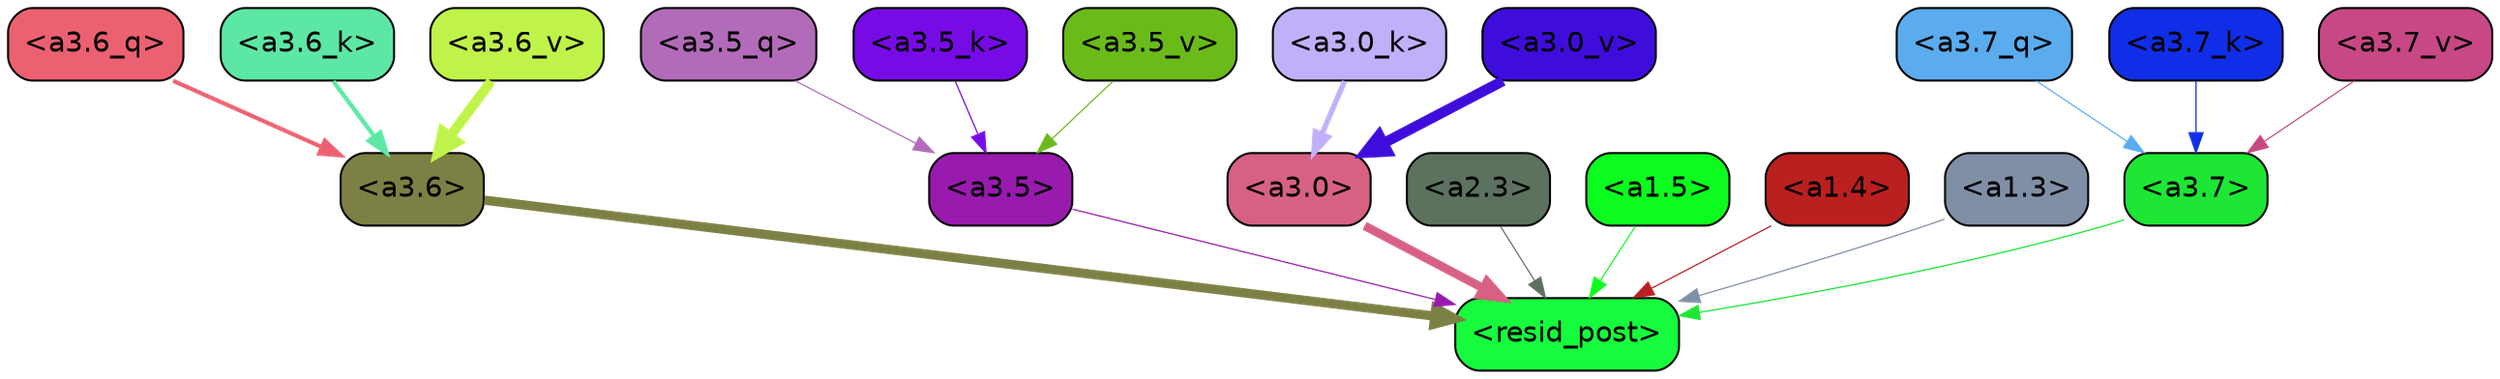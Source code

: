 strict digraph "" {
	graph [bgcolor=transparent,
		layout=dot,
		overlap=false,
		splines=true
	];
	"<a3.7>"	[color=black,
		fillcolor="#1de634",
		fontname=Helvetica,
		shape=box,
		style="filled, rounded"];
	"<resid_post>"	[color=black,
		fillcolor="#17fb3e",
		fontname=Helvetica,
		shape=box,
		style="filled, rounded"];
	"<a3.7>" -> "<resid_post>"	[color="#1de634",
		penwidth=0.6239100098609924];
	"<a3.6>"	[color=black,
		fillcolor="#7d8044",
		fontname=Helvetica,
		shape=box,
		style="filled, rounded"];
	"<a3.6>" -> "<resid_post>"	[color="#7d8044",
		penwidth=4.569062113761902];
	"<a3.5>"	[color=black,
		fillcolor="#981bae",
		fontname=Helvetica,
		shape=box,
		style="filled, rounded"];
	"<a3.5>" -> "<resid_post>"	[color="#981bae",
		penwidth=0.6];
	"<a3.0>"	[color=black,
		fillcolor="#d76182",
		fontname=Helvetica,
		shape=box,
		style="filled, rounded"];
	"<a3.0>" -> "<resid_post>"	[color="#d76182",
		penwidth=4.283544182777405];
	"<a2.3>"	[color=black,
		fillcolor="#5c725e",
		fontname=Helvetica,
		shape=box,
		style="filled, rounded"];
	"<a2.3>" -> "<resid_post>"	[color="#5c725e",
		penwidth=0.6];
	"<a1.5>"	[color=black,
		fillcolor="#0bfc1e",
		fontname=Helvetica,
		shape=box,
		style="filled, rounded"];
	"<a1.5>" -> "<resid_post>"	[color="#0bfc1e",
		penwidth=0.6];
	"<a1.4>"	[color=black,
		fillcolor="#ba201f",
		fontname=Helvetica,
		shape=box,
		style="filled, rounded"];
	"<a1.4>" -> "<resid_post>"	[color="#ba201f",
		penwidth=0.6];
	"<a1.3>"	[color=black,
		fillcolor="#808fa6",
		fontname=Helvetica,
		shape=box,
		style="filled, rounded"];
	"<a1.3>" -> "<resid_post>"	[color="#808fa6",
		penwidth=0.6];
	"<a3.7_q>"	[color=black,
		fillcolor="#5aacef",
		fontname=Helvetica,
		shape=box,
		style="filled, rounded"];
	"<a3.7_q>" -> "<a3.7>"	[color="#5aacef",
		penwidth=0.6];
	"<a3.6_q>"	[color=black,
		fillcolor="#ec6171",
		fontname=Helvetica,
		shape=box,
		style="filled, rounded"];
	"<a3.6_q>" -> "<a3.6>"	[color="#ec6171",
		penwidth=2.0344843566417694];
	"<a3.5_q>"	[color=black,
		fillcolor="#b16bb8",
		fontname=Helvetica,
		shape=box,
		style="filled, rounded"];
	"<a3.5_q>" -> "<a3.5>"	[color="#b16bb8",
		penwidth=0.6];
	"<a3.7_k>"	[color=black,
		fillcolor="#102ee7",
		fontname=Helvetica,
		shape=box,
		style="filled, rounded"];
	"<a3.7_k>" -> "<a3.7>"	[color="#102ee7",
		penwidth=0.6];
	"<a3.6_k>"	[color=black,
		fillcolor="#5de7a4",
		fontname=Helvetica,
		shape=box,
		style="filled, rounded"];
	"<a3.6_k>" -> "<a3.6>"	[color="#5de7a4",
		penwidth=2.1770318150520325];
	"<a3.5_k>"	[color=black,
		fillcolor="#770be6",
		fontname=Helvetica,
		shape=box,
		style="filled, rounded"];
	"<a3.5_k>" -> "<a3.5>"	[color="#770be6",
		penwidth=0.6];
	"<a3.0_k>"	[color=black,
		fillcolor="#c0b0f9",
		fontname=Helvetica,
		shape=box,
		style="filled, rounded"];
	"<a3.0_k>" -> "<a3.0>"	[color="#c0b0f9",
		penwidth=2.6323853135108948];
	"<a3.7_v>"	[color=black,
		fillcolor="#c74884",
		fontname=Helvetica,
		shape=box,
		style="filled, rounded"];
	"<a3.7_v>" -> "<a3.7>"	[color="#c74884",
		penwidth=0.6];
	"<a3.6_v>"	[color=black,
		fillcolor="#bff349",
		fontname=Helvetica,
		shape=box,
		style="filled, rounded"];
	"<a3.6_v>" -> "<a3.6>"	[color="#bff349",
		penwidth=4.972373723983765];
	"<a3.5_v>"	[color=black,
		fillcolor="#6abb19",
		fontname=Helvetica,
		shape=box,
		style="filled, rounded"];
	"<a3.5_v>" -> "<a3.5>"	[color="#6abb19",
		penwidth=0.6];
	"<a3.0_v>"	[color=black,
		fillcolor="#3f0ddb",
		fontname=Helvetica,
		shape=box,
		style="filled, rounded"];
	"<a3.0_v>" -> "<a3.0>"	[color="#3f0ddb",
		penwidth=5.1638524532318115];
}
